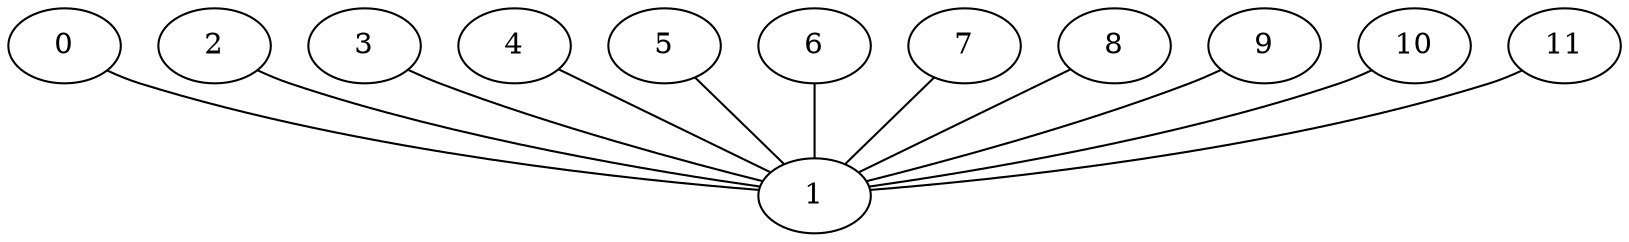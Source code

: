 graph G {
0;
1;
2;
3;
4;
5;
6;
7;
8;
9;
10;
11;
0--1 ;
3--1 ;
2--1 ;
6--1 ;
5--1 ;
4--1 ;
8--1 ;
7--1 ;
10--1 ;
9--1 ;
11--1 ;
}
